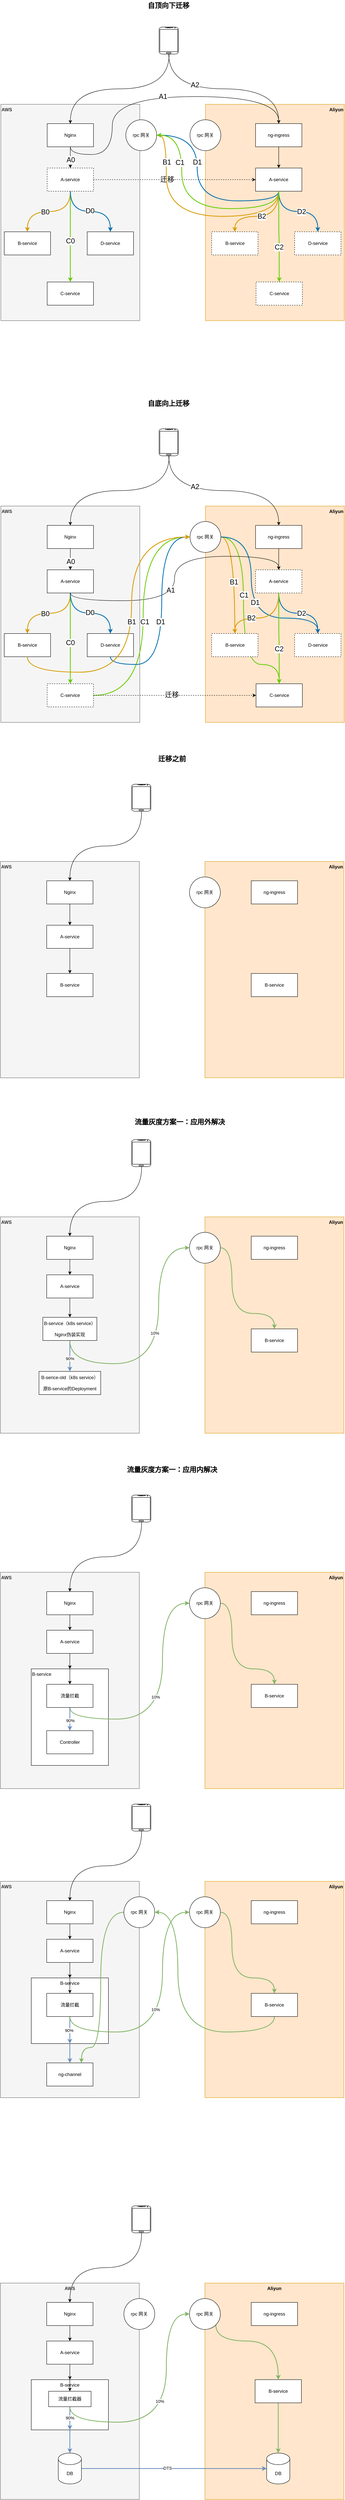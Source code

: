 <mxfile version="20.5.1" type="github">
  <diagram id="Bomps37VIKHpNAe9YnZH" name="第 1 页">
    <mxGraphModel dx="1298" dy="6679" grid="1" gridSize="10" guides="1" tooltips="1" connect="1" arrows="1" fold="1" page="1" pageScale="1" pageWidth="827" pageHeight="1169" math="0" shadow="0">
      <root>
        <mxCell id="0" />
        <mxCell id="1" parent="0" />
        <mxCell id="GRqfUsxwz95-C4cLxFxg-54" value="AWS" style="rounded=0;whiteSpace=wrap;html=1;fillColor=#f5f5f5;fontColor=#333333;strokeColor=#666666;fontStyle=1;verticalAlign=top;align=left;" vertex="1" parent="1">
          <mxGeometry x="40" y="-720" width="360" height="560" as="geometry" />
        </mxCell>
        <mxCell id="GRqfUsxwz95-C4cLxFxg-80" value="B-service" style="rounded=0;whiteSpace=wrap;html=1;strokeColor=#000000;verticalAlign=top;" vertex="1" parent="1">
          <mxGeometry x="120" y="-470" width="200" height="170" as="geometry" />
        </mxCell>
        <mxCell id="GRqfUsxwz95-C4cLxFxg-1" value="AWS" style="rounded=0;whiteSpace=wrap;html=1;fillColor=#f5f5f5;fontColor=#333333;strokeColor=#666666;fontStyle=1;verticalAlign=top;" vertex="1" parent="1">
          <mxGeometry x="40" y="320" width="360" height="560" as="geometry" />
        </mxCell>
        <mxCell id="GRqfUsxwz95-C4cLxFxg-12" value="B-service" style="rounded=0;whiteSpace=wrap;html=1;strokeColor=#000000;verticalAlign=top;" vertex="1" parent="1">
          <mxGeometry x="120" y="570" width="200" height="130" as="geometry" />
        </mxCell>
        <mxCell id="GRqfUsxwz95-C4cLxFxg-2" value="Aliyun" style="rounded=0;whiteSpace=wrap;html=1;fillColor=#ffe6cc;strokeColor=#d79b00;fontStyle=1;verticalAlign=top;" vertex="1" parent="1">
          <mxGeometry x="570" y="320" width="360" height="560" as="geometry" />
        </mxCell>
        <mxCell id="GRqfUsxwz95-C4cLxFxg-14" style="edgeStyle=orthogonalEdgeStyle;rounded=0;orthogonalLoop=1;jettySize=auto;html=1;entryX=0.5;entryY=0;entryDx=0;entryDy=0;exitX=0.52;exitY=1;exitDx=0;exitDy=0;exitPerimeter=0;curved=1;" edge="1" parent="1" source="GRqfUsxwz95-C4cLxFxg-3" target="GRqfUsxwz95-C4cLxFxg-7">
          <mxGeometry relative="1" as="geometry" />
        </mxCell>
        <mxCell id="GRqfUsxwz95-C4cLxFxg-3" value="" style="verticalLabelPosition=bottom;verticalAlign=top;html=1;shadow=0;dashed=0;strokeWidth=1;shape=mxgraph.android.phone2;strokeColor=#000000;" vertex="1" parent="1">
          <mxGeometry x="380" y="120" width="50" height="70" as="geometry" />
        </mxCell>
        <mxCell id="GRqfUsxwz95-C4cLxFxg-6" style="edgeStyle=orthogonalEdgeStyle;rounded=0;orthogonalLoop=1;jettySize=auto;html=1;entryX=0;entryY=0.5;entryDx=0;entryDy=0;entryPerimeter=0;strokeWidth=2;fillColor=#dae8fc;strokeColor=#6c8ebf;" edge="1" parent="1" source="GRqfUsxwz95-C4cLxFxg-4" target="GRqfUsxwz95-C4cLxFxg-5">
          <mxGeometry relative="1" as="geometry" />
        </mxCell>
        <mxCell id="GRqfUsxwz95-C4cLxFxg-18" value="DTS" style="edgeLabel;html=1;align=center;verticalAlign=middle;resizable=0;points=[];" vertex="1" connectable="0" parent="GRqfUsxwz95-C4cLxFxg-6">
          <mxGeometry x="-0.071" y="1" relative="1" as="geometry">
            <mxPoint as="offset" />
          </mxGeometry>
        </mxCell>
        <mxCell id="GRqfUsxwz95-C4cLxFxg-4" value="DB" style="shape=cylinder3;whiteSpace=wrap;html=1;boundedLbl=1;backgroundOutline=1;size=15;strokeColor=#000000;" vertex="1" parent="1">
          <mxGeometry x="190" y="760" width="60" height="80" as="geometry" />
        </mxCell>
        <mxCell id="GRqfUsxwz95-C4cLxFxg-5" value="DB" style="shape=cylinder3;whiteSpace=wrap;html=1;boundedLbl=1;backgroundOutline=1;size=15;strokeColor=#000000;" vertex="1" parent="1">
          <mxGeometry x="730" y="760" width="60" height="80" as="geometry" />
        </mxCell>
        <mxCell id="GRqfUsxwz95-C4cLxFxg-15" style="edgeStyle=orthogonalEdgeStyle;curved=1;rounded=0;orthogonalLoop=1;jettySize=auto;html=1;entryX=0.5;entryY=0;entryDx=0;entryDy=0;" edge="1" parent="1" source="GRqfUsxwz95-C4cLxFxg-7" target="GRqfUsxwz95-C4cLxFxg-11">
          <mxGeometry relative="1" as="geometry" />
        </mxCell>
        <mxCell id="GRqfUsxwz95-C4cLxFxg-7" value="Nginx" style="rounded=0;whiteSpace=wrap;html=1;strokeColor=#000000;" vertex="1" parent="1">
          <mxGeometry x="160" y="370" width="120" height="60" as="geometry" />
        </mxCell>
        <mxCell id="GRqfUsxwz95-C4cLxFxg-8" value="ng-ingress" style="rounded=0;whiteSpace=wrap;html=1;strokeColor=#000000;" vertex="1" parent="1">
          <mxGeometry x="690" y="370" width="120" height="60" as="geometry" />
        </mxCell>
        <mxCell id="GRqfUsxwz95-C4cLxFxg-9" value="rpc 网关" style="ellipse;whiteSpace=wrap;html=1;aspect=fixed;strokeColor=#000000;" vertex="1" parent="1">
          <mxGeometry x="360" y="360" width="80" height="80" as="geometry" />
        </mxCell>
        <mxCell id="GRqfUsxwz95-C4cLxFxg-26" style="edgeStyle=orthogonalEdgeStyle;curved=1;rounded=0;orthogonalLoop=1;jettySize=auto;html=1;entryX=0.5;entryY=0;entryDx=0;entryDy=0;exitX=1;exitY=1;exitDx=0;exitDy=0;fillColor=#d5e8d4;strokeColor=#82b366;strokeWidth=2;" edge="1" parent="1" source="GRqfUsxwz95-C4cLxFxg-10" target="GRqfUsxwz95-C4cLxFxg-13">
          <mxGeometry relative="1" as="geometry">
            <Array as="points">
              <mxPoint x="598" y="470" />
              <mxPoint x="760" y="470" />
            </Array>
          </mxGeometry>
        </mxCell>
        <mxCell id="GRqfUsxwz95-C4cLxFxg-10" value="rpc 网关" style="ellipse;whiteSpace=wrap;html=1;aspect=fixed;strokeColor=#000000;" vertex="1" parent="1">
          <mxGeometry x="530" y="360" width="80" height="80" as="geometry" />
        </mxCell>
        <mxCell id="GRqfUsxwz95-C4cLxFxg-16" style="edgeStyle=orthogonalEdgeStyle;curved=1;rounded=0;orthogonalLoop=1;jettySize=auto;html=1;entryX=0.5;entryY=0;entryDx=0;entryDy=0;" edge="1" parent="1" source="GRqfUsxwz95-C4cLxFxg-11" target="GRqfUsxwz95-C4cLxFxg-12">
          <mxGeometry relative="1" as="geometry" />
        </mxCell>
        <mxCell id="GRqfUsxwz95-C4cLxFxg-11" value="A-service" style="rounded=0;whiteSpace=wrap;html=1;strokeColor=#000000;" vertex="1" parent="1">
          <mxGeometry x="160" y="470" width="120" height="60" as="geometry" />
        </mxCell>
        <mxCell id="GRqfUsxwz95-C4cLxFxg-17" style="edgeStyle=orthogonalEdgeStyle;curved=1;rounded=0;orthogonalLoop=1;jettySize=auto;html=1;entryX=0.5;entryY=0;entryDx=0;entryDy=0;entryPerimeter=0;fillColor=#dae8fc;strokeColor=#6c8ebf;strokeWidth=2;" edge="1" parent="1" source="GRqfUsxwz95-C4cLxFxg-12" target="GRqfUsxwz95-C4cLxFxg-4">
          <mxGeometry relative="1" as="geometry" />
        </mxCell>
        <mxCell id="GRqfUsxwz95-C4cLxFxg-27" style="edgeStyle=orthogonalEdgeStyle;curved=1;rounded=0;orthogonalLoop=1;jettySize=auto;html=1;entryX=0.5;entryY=0;entryDx=0;entryDy=0;entryPerimeter=0;fillColor=#d5e8d4;strokeColor=#82b366;strokeWidth=2;" edge="1" parent="1" source="GRqfUsxwz95-C4cLxFxg-13" target="GRqfUsxwz95-C4cLxFxg-5">
          <mxGeometry relative="1" as="geometry" />
        </mxCell>
        <mxCell id="GRqfUsxwz95-C4cLxFxg-13" value="B-service" style="rounded=0;whiteSpace=wrap;html=1;strokeColor=#000000;" vertex="1" parent="1">
          <mxGeometry x="700" y="570" width="120" height="60" as="geometry" />
        </mxCell>
        <mxCell id="GRqfUsxwz95-C4cLxFxg-22" style="edgeStyle=orthogonalEdgeStyle;curved=1;rounded=0;orthogonalLoop=1;jettySize=auto;html=1;entryX=0.5;entryY=1;entryDx=0;entryDy=0;fillColor=#dae8fc;strokeColor=#6c8ebf;strokeWidth=2;" edge="1" parent="1" source="GRqfUsxwz95-C4cLxFxg-19" target="GRqfUsxwz95-C4cLxFxg-12">
          <mxGeometry relative="1" as="geometry">
            <Array as="points">
              <mxPoint x="220" y="680" />
              <mxPoint x="220" y="680" />
            </Array>
          </mxGeometry>
        </mxCell>
        <mxCell id="GRqfUsxwz95-C4cLxFxg-25" value="90%" style="edgeLabel;html=1;align=center;verticalAlign=middle;resizable=0;points=[];" vertex="1" connectable="0" parent="GRqfUsxwz95-C4cLxFxg-22">
          <mxGeometry x="-0.033" relative="1" as="geometry">
            <mxPoint as="offset" />
          </mxGeometry>
        </mxCell>
        <mxCell id="GRqfUsxwz95-C4cLxFxg-23" style="edgeStyle=orthogonalEdgeStyle;curved=1;rounded=0;orthogonalLoop=1;jettySize=auto;html=1;entryX=0;entryY=0.5;entryDx=0;entryDy=0;fillColor=#d5e8d4;strokeColor=#82b366;strokeWidth=2;" edge="1" parent="1" target="GRqfUsxwz95-C4cLxFxg-10">
          <mxGeometry relative="1" as="geometry">
            <mxPoint x="220" y="640" as="sourcePoint" />
            <Array as="points">
              <mxPoint x="220" y="680" />
              <mxPoint x="470" y="680" />
              <mxPoint x="470" y="400" />
            </Array>
          </mxGeometry>
        </mxCell>
        <mxCell id="GRqfUsxwz95-C4cLxFxg-24" value="10%" style="edgeLabel;html=1;align=center;verticalAlign=middle;resizable=0;points=[];" vertex="1" connectable="0" parent="GRqfUsxwz95-C4cLxFxg-23">
          <mxGeometry x="0.092" y="17" relative="1" as="geometry">
            <mxPoint as="offset" />
          </mxGeometry>
        </mxCell>
        <mxCell id="GRqfUsxwz95-C4cLxFxg-19" value="流量拦截器" style="rounded=0;whiteSpace=wrap;html=1;strokeColor=#000000;" vertex="1" parent="1">
          <mxGeometry x="165" y="600" width="110" height="40" as="geometry" />
        </mxCell>
        <mxCell id="GRqfUsxwz95-C4cLxFxg-20" style="edgeStyle=orthogonalEdgeStyle;curved=1;rounded=0;orthogonalLoop=1;jettySize=auto;html=1;entryX=0.5;entryY=0;entryDx=0;entryDy=0;" edge="1" parent="1" source="GRqfUsxwz95-C4cLxFxg-12" target="GRqfUsxwz95-C4cLxFxg-19">
          <mxGeometry relative="1" as="geometry" />
        </mxCell>
        <mxCell id="GRqfUsxwz95-C4cLxFxg-56" value="Aliyun" style="rounded=0;whiteSpace=wrap;html=1;fillColor=#ffe6cc;strokeColor=#d79b00;fontStyle=1;verticalAlign=top;align=right;" vertex="1" parent="1">
          <mxGeometry x="570" y="-720" width="360" height="560" as="geometry" />
        </mxCell>
        <mxCell id="GRqfUsxwz95-C4cLxFxg-57" style="edgeStyle=orthogonalEdgeStyle;rounded=0;orthogonalLoop=1;jettySize=auto;html=1;entryX=0.5;entryY=0;entryDx=0;entryDy=0;exitX=0.52;exitY=1;exitDx=0;exitDy=0;exitPerimeter=0;curved=1;" edge="1" parent="1" source="GRqfUsxwz95-C4cLxFxg-58" target="GRqfUsxwz95-C4cLxFxg-64">
          <mxGeometry relative="1" as="geometry" />
        </mxCell>
        <mxCell id="GRqfUsxwz95-C4cLxFxg-58" value="" style="verticalLabelPosition=bottom;verticalAlign=top;html=1;shadow=0;dashed=0;strokeWidth=1;shape=mxgraph.android.phone2;strokeColor=#000000;" vertex="1" parent="1">
          <mxGeometry x="380" y="-920" width="50" height="70" as="geometry" />
        </mxCell>
        <mxCell id="GRqfUsxwz95-C4cLxFxg-63" style="edgeStyle=orthogonalEdgeStyle;curved=1;rounded=0;orthogonalLoop=1;jettySize=auto;html=1;entryX=0.5;entryY=0;entryDx=0;entryDy=0;" edge="1" parent="1" source="GRqfUsxwz95-C4cLxFxg-64" target="GRqfUsxwz95-C4cLxFxg-70">
          <mxGeometry relative="1" as="geometry" />
        </mxCell>
        <mxCell id="GRqfUsxwz95-C4cLxFxg-64" value="Nginx" style="rounded=0;whiteSpace=wrap;html=1;strokeColor=#000000;" vertex="1" parent="1">
          <mxGeometry x="160" y="-670" width="120" height="60" as="geometry" />
        </mxCell>
        <mxCell id="GRqfUsxwz95-C4cLxFxg-65" value="ng-ingress" style="rounded=0;whiteSpace=wrap;html=1;strokeColor=#000000;" vertex="1" parent="1">
          <mxGeometry x="690" y="-670" width="120" height="60" as="geometry" />
        </mxCell>
        <mxCell id="GRqfUsxwz95-C4cLxFxg-90" style="edgeStyle=orthogonalEdgeStyle;curved=1;rounded=0;orthogonalLoop=1;jettySize=auto;html=1;entryX=0.75;entryY=0;entryDx=0;entryDy=0;fillColor=#d5e8d4;strokeColor=#82b366;strokeWidth=2;" edge="1" parent="1" source="GRqfUsxwz95-C4cLxFxg-66" target="GRqfUsxwz95-C4cLxFxg-81">
          <mxGeometry relative="1" as="geometry">
            <Array as="points">
              <mxPoint x="300" y="-640" />
              <mxPoint x="300" y="-290" />
              <mxPoint x="250" y="-290" />
            </Array>
          </mxGeometry>
        </mxCell>
        <mxCell id="GRqfUsxwz95-C4cLxFxg-66" value="rpc 网关" style="ellipse;whiteSpace=wrap;html=1;aspect=fixed;strokeColor=#000000;" vertex="1" parent="1">
          <mxGeometry x="360" y="-680" width="80" height="80" as="geometry" />
        </mxCell>
        <mxCell id="GRqfUsxwz95-C4cLxFxg-67" style="rounded=0;orthogonalLoop=1;jettySize=auto;html=1;entryX=0.5;entryY=0;entryDx=0;entryDy=0;exitX=1;exitY=0.5;exitDx=0;exitDy=0;fillColor=#d5e8d4;strokeColor=#82b366;strokeWidth=2;edgeStyle=orthogonalEdgeStyle;curved=1;" edge="1" parent="1" source="GRqfUsxwz95-C4cLxFxg-68" target="GRqfUsxwz95-C4cLxFxg-73">
          <mxGeometry relative="1" as="geometry">
            <Array as="points">
              <mxPoint x="640" y="-640" />
              <mxPoint x="640" y="-470" />
              <mxPoint x="750" y="-470" />
            </Array>
          </mxGeometry>
        </mxCell>
        <mxCell id="GRqfUsxwz95-C4cLxFxg-68" value="rpc 网关" style="ellipse;whiteSpace=wrap;html=1;aspect=fixed;strokeColor=#000000;" vertex="1" parent="1">
          <mxGeometry x="530" y="-680" width="80" height="80" as="geometry" />
        </mxCell>
        <mxCell id="GRqfUsxwz95-C4cLxFxg-82" style="edgeStyle=orthogonalEdgeStyle;curved=1;rounded=0;orthogonalLoop=1;jettySize=auto;html=1;entryX=0.5;entryY=0;entryDx=0;entryDy=0;" edge="1" parent="1" source="GRqfUsxwz95-C4cLxFxg-70" target="GRqfUsxwz95-C4cLxFxg-80">
          <mxGeometry relative="1" as="geometry" />
        </mxCell>
        <mxCell id="GRqfUsxwz95-C4cLxFxg-70" value="A-service" style="rounded=0;whiteSpace=wrap;html=1;strokeColor=#000000;" vertex="1" parent="1">
          <mxGeometry x="160" y="-570" width="120" height="60" as="geometry" />
        </mxCell>
        <mxCell id="GRqfUsxwz95-C4cLxFxg-72" style="edgeStyle=orthogonalEdgeStyle;curved=1;rounded=0;orthogonalLoop=1;jettySize=auto;html=1;entryX=1;entryY=0.5;entryDx=0;entryDy=0;exitX=0.5;exitY=1;exitDx=0;exitDy=0;fillColor=#d5e8d4;strokeColor=#82b366;strokeWidth=2;" edge="1" parent="1" source="GRqfUsxwz95-C4cLxFxg-73" target="GRqfUsxwz95-C4cLxFxg-66">
          <mxGeometry relative="1" as="geometry">
            <mxPoint x="760" y="-280" as="targetPoint" />
            <Array as="points">
              <mxPoint x="750" y="-330" />
              <mxPoint x="500" y="-330" />
              <mxPoint x="500" y="-640" />
            </Array>
          </mxGeometry>
        </mxCell>
        <mxCell id="GRqfUsxwz95-C4cLxFxg-73" value="B-service" style="rounded=0;whiteSpace=wrap;html=1;strokeColor=#000000;" vertex="1" parent="1">
          <mxGeometry x="690" y="-430" width="120" height="60" as="geometry" />
        </mxCell>
        <mxCell id="GRqfUsxwz95-C4cLxFxg-83" style="edgeStyle=orthogonalEdgeStyle;curved=1;rounded=0;orthogonalLoop=1;jettySize=auto;html=1;entryX=0.5;entryY=0;entryDx=0;entryDy=0;fillColor=#dae8fc;strokeColor=#6c8ebf;strokeWidth=2;" edge="1" parent="1" source="GRqfUsxwz95-C4cLxFxg-80" target="GRqfUsxwz95-C4cLxFxg-81">
          <mxGeometry relative="1" as="geometry" />
        </mxCell>
        <mxCell id="GRqfUsxwz95-C4cLxFxg-85" style="edgeStyle=orthogonalEdgeStyle;curved=1;rounded=0;orthogonalLoop=1;jettySize=auto;html=1;entryX=0.5;entryY=0;entryDx=0;entryDy=0;" edge="1" parent="1" source="GRqfUsxwz95-C4cLxFxg-80" target="GRqfUsxwz95-C4cLxFxg-84">
          <mxGeometry relative="1" as="geometry" />
        </mxCell>
        <mxCell id="GRqfUsxwz95-C4cLxFxg-81" value="ng-channel" style="rounded=0;whiteSpace=wrap;html=1;strokeColor=#000000;" vertex="1" parent="1">
          <mxGeometry x="160" y="-250" width="120" height="60" as="geometry" />
        </mxCell>
        <mxCell id="GRqfUsxwz95-C4cLxFxg-86" style="edgeStyle=orthogonalEdgeStyle;curved=1;rounded=0;orthogonalLoop=1;jettySize=auto;html=1;entryX=0.5;entryY=1;entryDx=0;entryDy=0;fillColor=#dae8fc;strokeColor=#6c8ebf;strokeWidth=2;" edge="1" parent="1" source="GRqfUsxwz95-C4cLxFxg-84" target="GRqfUsxwz95-C4cLxFxg-80">
          <mxGeometry relative="1" as="geometry">
            <Array as="points">
              <mxPoint x="220" y="-320" />
              <mxPoint x="220" y="-320" />
            </Array>
          </mxGeometry>
        </mxCell>
        <mxCell id="GRqfUsxwz95-C4cLxFxg-89" value="90%" style="edgeLabel;html=1;align=center;verticalAlign=middle;resizable=0;points=[];" vertex="1" connectable="0" parent="GRqfUsxwz95-C4cLxFxg-86">
          <mxGeometry x="0.029" y="-2" relative="1" as="geometry">
            <mxPoint as="offset" />
          </mxGeometry>
        </mxCell>
        <mxCell id="GRqfUsxwz95-C4cLxFxg-87" style="edgeStyle=orthogonalEdgeStyle;curved=1;rounded=0;orthogonalLoop=1;jettySize=auto;html=1;entryX=0;entryY=0.5;entryDx=0;entryDy=0;exitX=0.5;exitY=1;exitDx=0;exitDy=0;fillColor=#d5e8d4;strokeColor=#82b366;strokeWidth=2;" edge="1" parent="1" source="GRqfUsxwz95-C4cLxFxg-84" target="GRqfUsxwz95-C4cLxFxg-68">
          <mxGeometry relative="1" as="geometry">
            <Array as="points">
              <mxPoint x="220" y="-330" />
              <mxPoint x="460" y="-330" />
              <mxPoint x="460" y="-640" />
            </Array>
          </mxGeometry>
        </mxCell>
        <mxCell id="GRqfUsxwz95-C4cLxFxg-88" value="10%" style="edgeLabel;html=1;align=center;verticalAlign=middle;resizable=0;points=[];" vertex="1" connectable="0" parent="GRqfUsxwz95-C4cLxFxg-87">
          <mxGeometry x="0.024" y="18" relative="1" as="geometry">
            <mxPoint as="offset" />
          </mxGeometry>
        </mxCell>
        <mxCell id="GRqfUsxwz95-C4cLxFxg-84" value="流量拦截" style="rounded=0;whiteSpace=wrap;html=1;strokeColor=#000000;" vertex="1" parent="1">
          <mxGeometry x="160" y="-430" width="120" height="60" as="geometry" />
        </mxCell>
        <mxCell id="GRqfUsxwz95-C4cLxFxg-91" value="AWS" style="rounded=0;whiteSpace=wrap;html=1;fillColor=#f5f5f5;fontColor=#333333;strokeColor=#666666;fontStyle=1;verticalAlign=top;align=left;" vertex="1" parent="1">
          <mxGeometry x="40" y="-1520" width="360" height="560" as="geometry" />
        </mxCell>
        <mxCell id="GRqfUsxwz95-C4cLxFxg-92" value="B-service" style="rounded=0;whiteSpace=wrap;html=1;strokeColor=#000000;verticalAlign=top;align=left;" vertex="1" parent="1">
          <mxGeometry x="120" y="-1270" width="200" height="250" as="geometry" />
        </mxCell>
        <mxCell id="GRqfUsxwz95-C4cLxFxg-93" value="Aliyun" style="rounded=0;whiteSpace=wrap;html=1;fillColor=#ffe6cc;strokeColor=#d79b00;fontStyle=1;verticalAlign=top;align=right;" vertex="1" parent="1">
          <mxGeometry x="570" y="-1520" width="360" height="560" as="geometry" />
        </mxCell>
        <mxCell id="GRqfUsxwz95-C4cLxFxg-94" style="edgeStyle=orthogonalEdgeStyle;rounded=0;orthogonalLoop=1;jettySize=auto;html=1;entryX=0.5;entryY=0;entryDx=0;entryDy=0;exitX=0.52;exitY=1;exitDx=0;exitDy=0;exitPerimeter=0;curved=1;" edge="1" parent="1" source="GRqfUsxwz95-C4cLxFxg-95" target="GRqfUsxwz95-C4cLxFxg-97">
          <mxGeometry relative="1" as="geometry" />
        </mxCell>
        <mxCell id="GRqfUsxwz95-C4cLxFxg-95" value="" style="verticalLabelPosition=bottom;verticalAlign=top;html=1;shadow=0;dashed=0;strokeWidth=1;shape=mxgraph.android.phone2;strokeColor=#000000;" vertex="1" parent="1">
          <mxGeometry x="380" y="-1720" width="50" height="70" as="geometry" />
        </mxCell>
        <mxCell id="GRqfUsxwz95-C4cLxFxg-96" style="edgeStyle=orthogonalEdgeStyle;curved=1;rounded=0;orthogonalLoop=1;jettySize=auto;html=1;entryX=0.5;entryY=0;entryDx=0;entryDy=0;" edge="1" parent="1" source="GRqfUsxwz95-C4cLxFxg-97" target="GRqfUsxwz95-C4cLxFxg-104">
          <mxGeometry relative="1" as="geometry" />
        </mxCell>
        <mxCell id="GRqfUsxwz95-C4cLxFxg-97" value="Nginx" style="rounded=0;whiteSpace=wrap;html=1;strokeColor=#000000;" vertex="1" parent="1">
          <mxGeometry x="160" y="-1470" width="120" height="60" as="geometry" />
        </mxCell>
        <mxCell id="GRqfUsxwz95-C4cLxFxg-98" value="ng-ingress" style="rounded=0;whiteSpace=wrap;html=1;strokeColor=#000000;" vertex="1" parent="1">
          <mxGeometry x="690" y="-1470" width="120" height="60" as="geometry" />
        </mxCell>
        <mxCell id="GRqfUsxwz95-C4cLxFxg-101" style="rounded=0;orthogonalLoop=1;jettySize=auto;html=1;entryX=0.5;entryY=0;entryDx=0;entryDy=0;exitX=1;exitY=0.5;exitDx=0;exitDy=0;fillColor=#d5e8d4;strokeColor=#82b366;strokeWidth=2;edgeStyle=orthogonalEdgeStyle;curved=1;" edge="1" parent="1" source="GRqfUsxwz95-C4cLxFxg-102" target="GRqfUsxwz95-C4cLxFxg-106">
          <mxGeometry relative="1" as="geometry">
            <Array as="points">
              <mxPoint x="640" y="-1440" />
              <mxPoint x="640" y="-1270" />
              <mxPoint x="750" y="-1270" />
            </Array>
          </mxGeometry>
        </mxCell>
        <mxCell id="GRqfUsxwz95-C4cLxFxg-102" value="rpc 网关" style="ellipse;whiteSpace=wrap;html=1;aspect=fixed;strokeColor=#000000;" vertex="1" parent="1">
          <mxGeometry x="530" y="-1480" width="80" height="80" as="geometry" />
        </mxCell>
        <mxCell id="GRqfUsxwz95-C4cLxFxg-103" style="edgeStyle=orthogonalEdgeStyle;curved=1;rounded=0;orthogonalLoop=1;jettySize=auto;html=1;entryX=0.5;entryY=0;entryDx=0;entryDy=0;" edge="1" parent="1" source="GRqfUsxwz95-C4cLxFxg-104" target="GRqfUsxwz95-C4cLxFxg-92">
          <mxGeometry relative="1" as="geometry" />
        </mxCell>
        <mxCell id="GRqfUsxwz95-C4cLxFxg-104" value="A-service" style="rounded=0;whiteSpace=wrap;html=1;strokeColor=#000000;" vertex="1" parent="1">
          <mxGeometry x="160" y="-1370" width="120" height="60" as="geometry" />
        </mxCell>
        <mxCell id="GRqfUsxwz95-C4cLxFxg-106" value="B-service" style="rounded=0;whiteSpace=wrap;html=1;strokeColor=#000000;" vertex="1" parent="1">
          <mxGeometry x="690" y="-1230" width="120" height="60" as="geometry" />
        </mxCell>
        <mxCell id="GRqfUsxwz95-C4cLxFxg-108" style="edgeStyle=orthogonalEdgeStyle;curved=1;rounded=0;orthogonalLoop=1;jettySize=auto;html=1;entryX=0.5;entryY=0;entryDx=0;entryDy=0;" edge="1" parent="1" source="GRqfUsxwz95-C4cLxFxg-92" target="GRqfUsxwz95-C4cLxFxg-114">
          <mxGeometry relative="1" as="geometry" />
        </mxCell>
        <mxCell id="GRqfUsxwz95-C4cLxFxg-112" style="edgeStyle=orthogonalEdgeStyle;curved=1;rounded=0;orthogonalLoop=1;jettySize=auto;html=1;entryX=0;entryY=0.5;entryDx=0;entryDy=0;exitX=0.5;exitY=1;exitDx=0;exitDy=0;fillColor=#d5e8d4;strokeColor=#82b366;strokeWidth=2;" edge="1" parent="1" source="GRqfUsxwz95-C4cLxFxg-114" target="GRqfUsxwz95-C4cLxFxg-102">
          <mxGeometry relative="1" as="geometry">
            <Array as="points">
              <mxPoint x="220" y="-1140" />
              <mxPoint x="460" y="-1140" />
              <mxPoint x="460" y="-1440" />
            </Array>
          </mxGeometry>
        </mxCell>
        <mxCell id="GRqfUsxwz95-C4cLxFxg-113" value="10%" style="edgeLabel;html=1;align=center;verticalAlign=middle;resizable=0;points=[];" vertex="1" connectable="0" parent="GRqfUsxwz95-C4cLxFxg-112">
          <mxGeometry x="0.024" y="18" relative="1" as="geometry">
            <mxPoint as="offset" />
          </mxGeometry>
        </mxCell>
        <mxCell id="GRqfUsxwz95-C4cLxFxg-117" style="edgeStyle=orthogonalEdgeStyle;curved=1;rounded=0;orthogonalLoop=1;jettySize=auto;html=1;entryX=0.5;entryY=0;entryDx=0;entryDy=0;strokeWidth=2;fillColor=#dae8fc;strokeColor=#6c8ebf;" edge="1" parent="1" source="GRqfUsxwz95-C4cLxFxg-114" target="GRqfUsxwz95-C4cLxFxg-116">
          <mxGeometry relative="1" as="geometry" />
        </mxCell>
        <mxCell id="GRqfUsxwz95-C4cLxFxg-118" value="90%" style="edgeLabel;html=1;align=center;verticalAlign=middle;resizable=0;points=[];" vertex="1" connectable="0" parent="GRqfUsxwz95-C4cLxFxg-117">
          <mxGeometry x="0.133" y="1" relative="1" as="geometry">
            <mxPoint as="offset" />
          </mxGeometry>
        </mxCell>
        <mxCell id="GRqfUsxwz95-C4cLxFxg-114" value="流量拦截" style="rounded=0;whiteSpace=wrap;html=1;strokeColor=#000000;" vertex="1" parent="1">
          <mxGeometry x="160" y="-1230" width="120" height="60" as="geometry" />
        </mxCell>
        <mxCell id="GRqfUsxwz95-C4cLxFxg-116" value="Controller" style="rounded=0;whiteSpace=wrap;html=1;strokeColor=#000000;" vertex="1" parent="1">
          <mxGeometry x="160" y="-1110" width="120" height="60" as="geometry" />
        </mxCell>
        <mxCell id="GRqfUsxwz95-C4cLxFxg-119" value="AWS" style="rounded=0;whiteSpace=wrap;html=1;fillColor=#f5f5f5;fontColor=#333333;strokeColor=#666666;fontStyle=1;verticalAlign=top;align=left;" vertex="1" parent="1">
          <mxGeometry x="40" y="-2440" width="360" height="560" as="geometry" />
        </mxCell>
        <mxCell id="GRqfUsxwz95-C4cLxFxg-121" value="Aliyun" style="rounded=0;whiteSpace=wrap;html=1;fillColor=#ffe6cc;strokeColor=#d79b00;fontStyle=1;verticalAlign=top;align=right;" vertex="1" parent="1">
          <mxGeometry x="570" y="-2440" width="360" height="560" as="geometry" />
        </mxCell>
        <mxCell id="GRqfUsxwz95-C4cLxFxg-122" style="edgeStyle=orthogonalEdgeStyle;rounded=0;orthogonalLoop=1;jettySize=auto;html=1;entryX=0.5;entryY=0;entryDx=0;entryDy=0;exitX=0.52;exitY=1;exitDx=0;exitDy=0;exitPerimeter=0;curved=1;" edge="1" parent="1" source="GRqfUsxwz95-C4cLxFxg-123" target="GRqfUsxwz95-C4cLxFxg-125">
          <mxGeometry relative="1" as="geometry" />
        </mxCell>
        <mxCell id="GRqfUsxwz95-C4cLxFxg-123" value="" style="verticalLabelPosition=bottom;verticalAlign=top;html=1;shadow=0;dashed=0;strokeWidth=1;shape=mxgraph.android.phone2;strokeColor=#000000;" vertex="1" parent="1">
          <mxGeometry x="380" y="-2640" width="50" height="70" as="geometry" />
        </mxCell>
        <mxCell id="GRqfUsxwz95-C4cLxFxg-124" style="edgeStyle=orthogonalEdgeStyle;curved=1;rounded=0;orthogonalLoop=1;jettySize=auto;html=1;entryX=0.5;entryY=0;entryDx=0;entryDy=0;" edge="1" parent="1" source="GRqfUsxwz95-C4cLxFxg-125" target="GRqfUsxwz95-C4cLxFxg-130">
          <mxGeometry relative="1" as="geometry" />
        </mxCell>
        <mxCell id="GRqfUsxwz95-C4cLxFxg-125" value="Nginx" style="rounded=0;whiteSpace=wrap;html=1;strokeColor=#000000;" vertex="1" parent="1">
          <mxGeometry x="160" y="-2390" width="120" height="60" as="geometry" />
        </mxCell>
        <mxCell id="GRqfUsxwz95-C4cLxFxg-126" value="ng-ingress" style="rounded=0;whiteSpace=wrap;html=1;strokeColor=#000000;" vertex="1" parent="1">
          <mxGeometry x="690" y="-2390" width="120" height="60" as="geometry" />
        </mxCell>
        <mxCell id="GRqfUsxwz95-C4cLxFxg-127" style="rounded=0;orthogonalLoop=1;jettySize=auto;html=1;entryX=0.5;entryY=0;entryDx=0;entryDy=0;exitX=1;exitY=0.5;exitDx=0;exitDy=0;fillColor=#d5e8d4;strokeColor=#82b366;strokeWidth=2;edgeStyle=orthogonalEdgeStyle;curved=1;" edge="1" parent="1" source="GRqfUsxwz95-C4cLxFxg-128" target="GRqfUsxwz95-C4cLxFxg-131">
          <mxGeometry relative="1" as="geometry">
            <Array as="points">
              <mxPoint x="640" y="-2360" />
              <mxPoint x="640" y="-2190" />
              <mxPoint x="750" y="-2190" />
            </Array>
          </mxGeometry>
        </mxCell>
        <mxCell id="GRqfUsxwz95-C4cLxFxg-128" value="rpc 网关" style="ellipse;whiteSpace=wrap;html=1;aspect=fixed;strokeColor=#000000;" vertex="1" parent="1">
          <mxGeometry x="530" y="-2400" width="80" height="80" as="geometry" />
        </mxCell>
        <mxCell id="GRqfUsxwz95-C4cLxFxg-129" style="edgeStyle=orthogonalEdgeStyle;curved=1;rounded=0;orthogonalLoop=1;jettySize=auto;html=1;entryX=0.5;entryY=0;entryDx=0;entryDy=0;" edge="1" parent="1" source="GRqfUsxwz95-C4cLxFxg-130" target="GRqfUsxwz95-C4cLxFxg-139">
          <mxGeometry relative="1" as="geometry">
            <mxPoint x="220" y="-2190" as="targetPoint" />
          </mxGeometry>
        </mxCell>
        <mxCell id="GRqfUsxwz95-C4cLxFxg-130" value="A-service" style="rounded=0;whiteSpace=wrap;html=1;strokeColor=#000000;" vertex="1" parent="1">
          <mxGeometry x="160" y="-2290" width="120" height="60" as="geometry" />
        </mxCell>
        <mxCell id="GRqfUsxwz95-C4cLxFxg-131" value="B-service" style="rounded=0;whiteSpace=wrap;html=1;strokeColor=#000000;" vertex="1" parent="1">
          <mxGeometry x="690" y="-2150" width="120" height="60" as="geometry" />
        </mxCell>
        <mxCell id="GRqfUsxwz95-C4cLxFxg-141" style="edgeStyle=orthogonalEdgeStyle;curved=1;rounded=0;orthogonalLoop=1;jettySize=auto;html=1;entryX=0.5;entryY=0;entryDx=0;entryDy=0;strokeWidth=2;fillColor=#dae8fc;strokeColor=#6c8ebf;" edge="1" parent="1" source="GRqfUsxwz95-C4cLxFxg-139" target="GRqfUsxwz95-C4cLxFxg-140">
          <mxGeometry relative="1" as="geometry" />
        </mxCell>
        <mxCell id="GRqfUsxwz95-C4cLxFxg-144" value="90%" style="edgeLabel;html=1;align=center;verticalAlign=middle;resizable=0;points=[];" vertex="1" connectable="0" parent="GRqfUsxwz95-C4cLxFxg-141">
          <mxGeometry x="0.175" relative="1" as="geometry">
            <mxPoint as="offset" />
          </mxGeometry>
        </mxCell>
        <mxCell id="GRqfUsxwz95-C4cLxFxg-142" style="edgeStyle=orthogonalEdgeStyle;curved=1;rounded=0;orthogonalLoop=1;jettySize=auto;html=1;entryX=0;entryY=0.5;entryDx=0;entryDy=0;strokeWidth=2;exitX=0.5;exitY=1;exitDx=0;exitDy=0;fillColor=#d5e8d4;strokeColor=#82b366;" edge="1" parent="1" source="GRqfUsxwz95-C4cLxFxg-139" target="GRqfUsxwz95-C4cLxFxg-128">
          <mxGeometry relative="1" as="geometry">
            <Array as="points">
              <mxPoint x="220" y="-2060" />
              <mxPoint x="450" y="-2060" />
              <mxPoint x="450" y="-2360" />
            </Array>
          </mxGeometry>
        </mxCell>
        <mxCell id="GRqfUsxwz95-C4cLxFxg-143" value="10%" style="edgeLabel;html=1;align=center;verticalAlign=middle;resizable=0;points=[];" vertex="1" connectable="0" parent="GRqfUsxwz95-C4cLxFxg-142">
          <mxGeometry x="-0.061" y="9" relative="1" as="geometry">
            <mxPoint x="-1" y="-55" as="offset" />
          </mxGeometry>
        </mxCell>
        <mxCell id="GRqfUsxwz95-C4cLxFxg-139" value="B-service（k8s service）&lt;br&gt;&lt;br&gt;Nginx伪装实现" style="rounded=0;whiteSpace=wrap;html=1;strokeColor=#000000;" vertex="1" parent="1">
          <mxGeometry x="150" y="-2180" width="140" height="60" as="geometry" />
        </mxCell>
        <mxCell id="GRqfUsxwz95-C4cLxFxg-140" value="B-serice-old（k8s service）&lt;br&gt;&lt;br&gt;原B-service的Deployment" style="rounded=0;whiteSpace=wrap;html=1;strokeColor=#000000;" vertex="1" parent="1">
          <mxGeometry x="140" y="-2040" width="160" height="60" as="geometry" />
        </mxCell>
        <mxCell id="GRqfUsxwz95-C4cLxFxg-145" value="迁移之前" style="text;html=1;strokeColor=none;fillColor=none;align=center;verticalAlign=middle;whiteSpace=wrap;rounded=0;fontSize=18;fontStyle=1" vertex="1" parent="1">
          <mxGeometry x="340" y="-3640" width="290" height="30" as="geometry" />
        </mxCell>
        <mxCell id="GRqfUsxwz95-C4cLxFxg-146" value="流量灰度方案一：应用内解决" style="text;html=1;strokeColor=none;fillColor=none;align=center;verticalAlign=middle;whiteSpace=wrap;rounded=0;fontSize=18;fontStyle=1" vertex="1" parent="1">
          <mxGeometry x="340" y="-1800" width="290" height="30" as="geometry" />
        </mxCell>
        <mxCell id="GRqfUsxwz95-C4cLxFxg-147" value="AWS" style="rounded=0;whiteSpace=wrap;html=1;fillColor=#f5f5f5;fontColor=#333333;strokeColor=#666666;fontStyle=1;verticalAlign=top;align=left;" vertex="1" parent="1">
          <mxGeometry x="40" y="-3360" width="360" height="560" as="geometry" />
        </mxCell>
        <mxCell id="GRqfUsxwz95-C4cLxFxg-148" value="Aliyun" style="rounded=0;whiteSpace=wrap;html=1;fillColor=#ffe6cc;strokeColor=#d79b00;fontStyle=1;verticalAlign=top;align=right;" vertex="1" parent="1">
          <mxGeometry x="570" y="-3360" width="360" height="560" as="geometry" />
        </mxCell>
        <mxCell id="GRqfUsxwz95-C4cLxFxg-149" style="edgeStyle=orthogonalEdgeStyle;rounded=0;orthogonalLoop=1;jettySize=auto;html=1;entryX=0.5;entryY=0;entryDx=0;entryDy=0;exitX=0.52;exitY=1;exitDx=0;exitDy=0;exitPerimeter=0;curved=1;" edge="1" parent="1" source="GRqfUsxwz95-C4cLxFxg-150" target="GRqfUsxwz95-C4cLxFxg-152">
          <mxGeometry relative="1" as="geometry" />
        </mxCell>
        <mxCell id="GRqfUsxwz95-C4cLxFxg-150" value="" style="verticalLabelPosition=bottom;verticalAlign=top;html=1;shadow=0;dashed=0;strokeWidth=1;shape=mxgraph.android.phone2;strokeColor=#000000;" vertex="1" parent="1">
          <mxGeometry x="380" y="-3560" width="50" height="70" as="geometry" />
        </mxCell>
        <mxCell id="GRqfUsxwz95-C4cLxFxg-151" style="edgeStyle=orthogonalEdgeStyle;curved=1;rounded=0;orthogonalLoop=1;jettySize=auto;html=1;entryX=0.5;entryY=0;entryDx=0;entryDy=0;" edge="1" parent="1" source="GRqfUsxwz95-C4cLxFxg-152" target="GRqfUsxwz95-C4cLxFxg-157">
          <mxGeometry relative="1" as="geometry" />
        </mxCell>
        <mxCell id="GRqfUsxwz95-C4cLxFxg-152" value="Nginx" style="rounded=0;whiteSpace=wrap;html=1;strokeColor=#000000;" vertex="1" parent="1">
          <mxGeometry x="160" y="-3310" width="120" height="60" as="geometry" />
        </mxCell>
        <mxCell id="GRqfUsxwz95-C4cLxFxg-153" value="ng-ingress" style="rounded=0;whiteSpace=wrap;html=1;strokeColor=#000000;" vertex="1" parent="1">
          <mxGeometry x="690" y="-3310" width="120" height="60" as="geometry" />
        </mxCell>
        <mxCell id="GRqfUsxwz95-C4cLxFxg-155" value="rpc 网关" style="ellipse;whiteSpace=wrap;html=1;aspect=fixed;strokeColor=#000000;" vertex="1" parent="1">
          <mxGeometry x="530" y="-3320" width="80" height="80" as="geometry" />
        </mxCell>
        <mxCell id="GRqfUsxwz95-C4cLxFxg-156" style="edgeStyle=orthogonalEdgeStyle;curved=1;rounded=0;orthogonalLoop=1;jettySize=auto;html=1;entryX=0.5;entryY=0;entryDx=0;entryDy=0;" edge="1" parent="1" source="GRqfUsxwz95-C4cLxFxg-157" target="GRqfUsxwz95-C4cLxFxg-165">
          <mxGeometry relative="1" as="geometry">
            <mxPoint x="220" y="-3100" as="targetPoint" />
          </mxGeometry>
        </mxCell>
        <mxCell id="GRqfUsxwz95-C4cLxFxg-157" value="A-service" style="rounded=0;whiteSpace=wrap;html=1;strokeColor=#000000;" vertex="1" parent="1">
          <mxGeometry x="160" y="-3195" width="120" height="60" as="geometry" />
        </mxCell>
        <mxCell id="GRqfUsxwz95-C4cLxFxg-158" value="B-service" style="rounded=0;whiteSpace=wrap;html=1;strokeColor=#000000;" vertex="1" parent="1">
          <mxGeometry x="690" y="-3070" width="120" height="60" as="geometry" />
        </mxCell>
        <mxCell id="GRqfUsxwz95-C4cLxFxg-165" value="B-service" style="rounded=0;whiteSpace=wrap;html=1;strokeColor=#000000;" vertex="1" parent="1">
          <mxGeometry x="160" y="-3070" width="120" height="60" as="geometry" />
        </mxCell>
        <mxCell id="GRqfUsxwz95-C4cLxFxg-166" value="流量灰度方案一：应用外解决" style="text;html=1;strokeColor=none;fillColor=none;align=center;verticalAlign=middle;whiteSpace=wrap;rounded=0;fontSize=18;fontStyle=1" vertex="1" parent="1">
          <mxGeometry x="360" y="-2700" width="290" height="30" as="geometry" />
        </mxCell>
        <mxCell id="GRqfUsxwz95-C4cLxFxg-167" value="自顶向下迁移" style="text;html=1;strokeColor=none;fillColor=none;align=center;verticalAlign=middle;whiteSpace=wrap;rounded=0;fontSize=18;fontStyle=1" vertex="1" parent="1">
          <mxGeometry x="331.25" y="-5590" width="290" height="30" as="geometry" />
        </mxCell>
        <mxCell id="GRqfUsxwz95-C4cLxFxg-168" value="AWS" style="rounded=0;whiteSpace=wrap;html=1;fillColor=#f5f5f5;fontColor=#333333;strokeColor=#666666;fontStyle=1;verticalAlign=top;align=left;" vertex="1" parent="1">
          <mxGeometry x="41.25" y="-5320" width="360" height="560" as="geometry" />
        </mxCell>
        <mxCell id="GRqfUsxwz95-C4cLxFxg-169" value="Aliyun" style="rounded=0;whiteSpace=wrap;html=1;fillColor=#ffe6cc;strokeColor=#d79b00;fontStyle=1;verticalAlign=top;align=right;" vertex="1" parent="1">
          <mxGeometry x="571.25" y="-5320" width="360" height="560" as="geometry" />
        </mxCell>
        <mxCell id="GRqfUsxwz95-C4cLxFxg-170" style="edgeStyle=orthogonalEdgeStyle;rounded=0;orthogonalLoop=1;jettySize=auto;html=1;entryX=0.5;entryY=0;entryDx=0;entryDy=0;exitX=0.52;exitY=1;exitDx=0;exitDy=0;exitPerimeter=0;curved=1;" edge="1" parent="1" source="GRqfUsxwz95-C4cLxFxg-171" target="GRqfUsxwz95-C4cLxFxg-173">
          <mxGeometry relative="1" as="geometry" />
        </mxCell>
        <mxCell id="GRqfUsxwz95-C4cLxFxg-209" style="edgeStyle=orthogonalEdgeStyle;curved=1;rounded=0;orthogonalLoop=1;jettySize=auto;html=1;entryX=0.5;entryY=0;entryDx=0;entryDy=0;strokeColor=#000000;strokeWidth=1;fontSize=18;fontColor=#000000;exitX=0.5;exitY=1;exitDx=0;exitDy=0;exitPerimeter=0;" edge="1" parent="1" source="GRqfUsxwz95-C4cLxFxg-171" target="GRqfUsxwz95-C4cLxFxg-174">
          <mxGeometry relative="1" as="geometry" />
        </mxCell>
        <mxCell id="GRqfUsxwz95-C4cLxFxg-210" value="A2" style="edgeLabel;html=1;align=center;verticalAlign=middle;resizable=0;points=[];fontSize=18;fontColor=#000000;" vertex="1" connectable="0" parent="GRqfUsxwz95-C4cLxFxg-209">
          <mxGeometry x="-0.325" y="10" relative="1" as="geometry">
            <mxPoint as="offset" />
          </mxGeometry>
        </mxCell>
        <mxCell id="GRqfUsxwz95-C4cLxFxg-171" value="" style="verticalLabelPosition=bottom;verticalAlign=top;html=1;shadow=0;dashed=0;strokeWidth=1;shape=mxgraph.android.phone2;strokeColor=#000000;" vertex="1" parent="1">
          <mxGeometry x="451.25" y="-5520" width="50" height="70" as="geometry" />
        </mxCell>
        <mxCell id="GRqfUsxwz95-C4cLxFxg-172" style="edgeStyle=orthogonalEdgeStyle;curved=1;rounded=0;orthogonalLoop=1;jettySize=auto;html=1;entryX=0.5;entryY=0;entryDx=0;entryDy=0;fillColor=#b0e3e6;strokeColor=#000000;strokeWidth=1;" edge="1" parent="1" source="GRqfUsxwz95-C4cLxFxg-173" target="GRqfUsxwz95-C4cLxFxg-177">
          <mxGeometry relative="1" as="geometry" />
        </mxCell>
        <mxCell id="GRqfUsxwz95-C4cLxFxg-207" value="A0" style="edgeLabel;html=1;align=center;verticalAlign=middle;resizable=0;points=[];fontSize=18;fontColor=#000000;" vertex="1" connectable="0" parent="GRqfUsxwz95-C4cLxFxg-172">
          <mxGeometry x="0.236" relative="1" as="geometry">
            <mxPoint as="offset" />
          </mxGeometry>
        </mxCell>
        <mxCell id="GRqfUsxwz95-C4cLxFxg-188" style="edgeStyle=orthogonalEdgeStyle;curved=1;rounded=0;orthogonalLoop=1;jettySize=auto;html=1;entryX=0.5;entryY=0;entryDx=0;entryDy=0;strokeWidth=1;fontSize=18;exitX=0.5;exitY=1;exitDx=0;exitDy=0;fillColor=#b0e3e6;strokeColor=#000000;" edge="1" parent="1" source="GRqfUsxwz95-C4cLxFxg-173" target="GRqfUsxwz95-C4cLxFxg-174">
          <mxGeometry relative="1" as="geometry">
            <Array as="points">
              <mxPoint x="221" y="-5190" />
              <mxPoint x="330" y="-5190" />
              <mxPoint x="330" y="-5340" />
              <mxPoint x="761" y="-5340" />
            </Array>
          </mxGeometry>
        </mxCell>
        <mxCell id="GRqfUsxwz95-C4cLxFxg-208" value="A1" style="edgeLabel;html=1;align=center;verticalAlign=middle;resizable=0;points=[];fontSize=18;fontColor=#000000;" vertex="1" connectable="0" parent="GRqfUsxwz95-C4cLxFxg-188">
          <mxGeometry x="-0.149" y="10" relative="1" as="geometry">
            <mxPoint x="77" y="10" as="offset" />
          </mxGeometry>
        </mxCell>
        <mxCell id="GRqfUsxwz95-C4cLxFxg-173" value="Nginx" style="rounded=0;whiteSpace=wrap;html=1;strokeColor=#000000;" vertex="1" parent="1">
          <mxGeometry x="161.25" y="-5270" width="120" height="60" as="geometry" />
        </mxCell>
        <mxCell id="GRqfUsxwz95-C4cLxFxg-189" style="edgeStyle=orthogonalEdgeStyle;curved=1;rounded=0;orthogonalLoop=1;jettySize=auto;html=1;entryX=0.5;entryY=0;entryDx=0;entryDy=0;strokeWidth=1;fontSize=18;" edge="1" parent="1" source="GRqfUsxwz95-C4cLxFxg-174" target="GRqfUsxwz95-C4cLxFxg-178">
          <mxGeometry relative="1" as="geometry" />
        </mxCell>
        <mxCell id="GRqfUsxwz95-C4cLxFxg-174" value="ng-ingress" style="rounded=0;whiteSpace=wrap;html=1;strokeColor=#000000;" vertex="1" parent="1">
          <mxGeometry x="701.25" y="-5270" width="120" height="60" as="geometry" />
        </mxCell>
        <mxCell id="GRqfUsxwz95-C4cLxFxg-175" value="rpc 网关" style="ellipse;whiteSpace=wrap;html=1;aspect=fixed;strokeColor=#000000;" vertex="1" parent="1">
          <mxGeometry x="531.25" y="-5280" width="80" height="80" as="geometry" />
        </mxCell>
        <mxCell id="GRqfUsxwz95-C4cLxFxg-176" style="edgeStyle=orthogonalEdgeStyle;curved=1;rounded=0;orthogonalLoop=1;jettySize=auto;html=1;entryX=0.5;entryY=0;entryDx=0;entryDy=0;fillColor=#ffe6cc;strokeColor=#d79b00;strokeWidth=2;" edge="1" parent="1" source="GRqfUsxwz95-C4cLxFxg-177" target="GRqfUsxwz95-C4cLxFxg-179">
          <mxGeometry relative="1" as="geometry">
            <mxPoint x="221.25" y="-5060" as="targetPoint" />
          </mxGeometry>
        </mxCell>
        <mxCell id="GRqfUsxwz95-C4cLxFxg-194" value="B0" style="edgeLabel;html=1;align=center;verticalAlign=middle;resizable=0;points=[];fontSize=18;" vertex="1" connectable="0" parent="GRqfUsxwz95-C4cLxFxg-176">
          <mxGeometry x="0.105" relative="1" as="geometry">
            <mxPoint x="1" y="1" as="offset" />
          </mxGeometry>
        </mxCell>
        <mxCell id="GRqfUsxwz95-C4cLxFxg-182" style="edgeStyle=orthogonalEdgeStyle;curved=1;rounded=0;orthogonalLoop=1;jettySize=auto;html=1;entryX=0;entryY=0.5;entryDx=0;entryDy=0;strokeWidth=1;fontSize=18;dashed=1;" edge="1" parent="1" source="GRqfUsxwz95-C4cLxFxg-177" target="GRqfUsxwz95-C4cLxFxg-178">
          <mxGeometry relative="1" as="geometry" />
        </mxCell>
        <mxCell id="GRqfUsxwz95-C4cLxFxg-196" value="迁移" style="edgeLabel;html=1;align=center;verticalAlign=middle;resizable=0;points=[];fontSize=18;fontColor=#000000;" vertex="1" connectable="0" parent="GRqfUsxwz95-C4cLxFxg-182">
          <mxGeometry x="-0.248" y="-2" relative="1" as="geometry">
            <mxPoint x="32" y="-2" as="offset" />
          </mxGeometry>
        </mxCell>
        <mxCell id="GRqfUsxwz95-C4cLxFxg-183" style="edgeStyle=orthogonalEdgeStyle;curved=1;rounded=0;orthogonalLoop=1;jettySize=auto;html=1;entryX=0.5;entryY=0;entryDx=0;entryDy=0;strokeWidth=2;fontSize=18;strokeColor=#66CC00;" edge="1" parent="1" source="GRqfUsxwz95-C4cLxFxg-177" target="GRqfUsxwz95-C4cLxFxg-180">
          <mxGeometry relative="1" as="geometry" />
        </mxCell>
        <mxCell id="GRqfUsxwz95-C4cLxFxg-203" value="C0" style="edgeLabel;html=1;align=center;verticalAlign=middle;resizable=0;points=[];fontSize=18;fontColor=#000000;" vertex="1" connectable="0" parent="GRqfUsxwz95-C4cLxFxg-183">
          <mxGeometry x="0.098" y="-1" relative="1" as="geometry">
            <mxPoint as="offset" />
          </mxGeometry>
        </mxCell>
        <mxCell id="GRqfUsxwz95-C4cLxFxg-184" style="edgeStyle=orthogonalEdgeStyle;curved=1;rounded=0;orthogonalLoop=1;jettySize=auto;html=1;strokeWidth=2;fontSize=18;entryX=0.5;entryY=0;entryDx=0;entryDy=0;fillColor=#1ba1e2;strokeColor=#006EAF;" edge="1" parent="1" source="GRqfUsxwz95-C4cLxFxg-177" target="GRqfUsxwz95-C4cLxFxg-181">
          <mxGeometry relative="1" as="geometry">
            <mxPoint x="325.25" y="-4980" as="targetPoint" />
          </mxGeometry>
        </mxCell>
        <mxCell id="GRqfUsxwz95-C4cLxFxg-199" value="D0" style="edgeLabel;html=1;align=center;verticalAlign=middle;resizable=0;points=[];fontSize=18;fontColor=#000000;" vertex="1" connectable="0" parent="GRqfUsxwz95-C4cLxFxg-184">
          <mxGeometry x="-0.028" y="3" relative="1" as="geometry">
            <mxPoint x="1" y="1" as="offset" />
          </mxGeometry>
        </mxCell>
        <mxCell id="GRqfUsxwz95-C4cLxFxg-177" value="A-service" style="rounded=0;whiteSpace=wrap;html=1;strokeColor=#000000;dashed=1;" vertex="1" parent="1">
          <mxGeometry x="161.25" y="-5155" width="120" height="60" as="geometry" />
        </mxCell>
        <mxCell id="GRqfUsxwz95-C4cLxFxg-190" style="edgeStyle=orthogonalEdgeStyle;curved=1;rounded=0;orthogonalLoop=1;jettySize=auto;html=1;entryX=1;entryY=0.5;entryDx=0;entryDy=0;strokeWidth=2;fontSize=18;fillColor=#ffe6cc;strokeColor=#d79b00;" edge="1" parent="1" source="GRqfUsxwz95-C4cLxFxg-178" target="GRqfUsxwz95-C4cLxFxg-269">
          <mxGeometry relative="1" as="geometry">
            <Array as="points">
              <mxPoint x="761" y="-5030" />
              <mxPoint x="470" y="-5030" />
              <mxPoint x="470" y="-5240" />
            </Array>
          </mxGeometry>
        </mxCell>
        <mxCell id="GRqfUsxwz95-C4cLxFxg-195" value="B1" style="edgeLabel;html=1;align=center;verticalAlign=middle;resizable=0;points=[];fontSize=18;" vertex="1" connectable="0" parent="GRqfUsxwz95-C4cLxFxg-190">
          <mxGeometry x="-0.088" relative="1" as="geometry">
            <mxPoint x="-86" y="-140" as="offset" />
          </mxGeometry>
        </mxCell>
        <mxCell id="GRqfUsxwz95-C4cLxFxg-192" style="edgeStyle=orthogonalEdgeStyle;curved=1;rounded=0;orthogonalLoop=1;jettySize=auto;html=1;entryX=1;entryY=0.5;entryDx=0;entryDy=0;strokeWidth=2;fontSize=18;exitX=0.5;exitY=1;exitDx=0;exitDy=0;fillColor=#1ba1e2;strokeColor=#006EAF;" edge="1" parent="1" source="GRqfUsxwz95-C4cLxFxg-178" target="GRqfUsxwz95-C4cLxFxg-269">
          <mxGeometry relative="1" as="geometry">
            <Array as="points">
              <mxPoint x="761" y="-5070" />
              <mxPoint x="550" y="-5070" />
              <mxPoint x="550" y="-5240" />
            </Array>
          </mxGeometry>
        </mxCell>
        <mxCell id="GRqfUsxwz95-C4cLxFxg-200" value="D1" style="edgeLabel;html=1;align=center;verticalAlign=middle;resizable=0;points=[];fontSize=18;fontColor=#000000;" vertex="1" connectable="0" parent="GRqfUsxwz95-C4cLxFxg-192">
          <mxGeometry x="-0.021" relative="1" as="geometry">
            <mxPoint y="-86" as="offset" />
          </mxGeometry>
        </mxCell>
        <mxCell id="GRqfUsxwz95-C4cLxFxg-193" value="B2" style="edgeStyle=orthogonalEdgeStyle;curved=1;rounded=0;orthogonalLoop=1;jettySize=auto;html=1;entryX=0.5;entryY=0;entryDx=0;entryDy=0;strokeWidth=2;fontSize=18;fillColor=#ffe6cc;strokeColor=#d79b00;" edge="1" parent="1" source="GRqfUsxwz95-C4cLxFxg-178" target="GRqfUsxwz95-C4cLxFxg-185">
          <mxGeometry relative="1" as="geometry">
            <Array as="points">
              <mxPoint x="761.25" y="-5030" />
              <mxPoint x="647.25" y="-5030" />
            </Array>
          </mxGeometry>
        </mxCell>
        <mxCell id="GRqfUsxwz95-C4cLxFxg-198" style="edgeStyle=orthogonalEdgeStyle;curved=1;rounded=0;orthogonalLoop=1;jettySize=auto;html=1;entryX=0.5;entryY=0;entryDx=0;entryDy=0;strokeWidth=2;fontSize=18;fontColor=#000000;fillColor=#1ba1e2;strokeColor=#006EAF;" edge="1" parent="1" source="GRqfUsxwz95-C4cLxFxg-178" target="GRqfUsxwz95-C4cLxFxg-187">
          <mxGeometry relative="1" as="geometry" />
        </mxCell>
        <mxCell id="GRqfUsxwz95-C4cLxFxg-201" value="D2" style="edgeLabel;html=1;align=center;verticalAlign=middle;resizable=0;points=[];fontSize=18;fontColor=#000000;" vertex="1" connectable="0" parent="GRqfUsxwz95-C4cLxFxg-198">
          <mxGeometry x="0.071" y="1" relative="1" as="geometry">
            <mxPoint y="1" as="offset" />
          </mxGeometry>
        </mxCell>
        <mxCell id="GRqfUsxwz95-C4cLxFxg-202" style="edgeStyle=orthogonalEdgeStyle;curved=1;rounded=0;orthogonalLoop=1;jettySize=auto;html=1;entryX=0.5;entryY=0;entryDx=0;entryDy=0;strokeWidth=2;fontSize=18;fontColor=#000000;strokeColor=#66CC00;" edge="1" parent="1" source="GRqfUsxwz95-C4cLxFxg-178" target="GRqfUsxwz95-C4cLxFxg-186">
          <mxGeometry relative="1" as="geometry" />
        </mxCell>
        <mxCell id="GRqfUsxwz95-C4cLxFxg-206" value="C2" style="edgeLabel;html=1;align=center;verticalAlign=middle;resizable=0;points=[];fontSize=18;fontColor=#000000;" vertex="1" connectable="0" parent="GRqfUsxwz95-C4cLxFxg-202">
          <mxGeometry x="0.23" y="-1" relative="1" as="geometry">
            <mxPoint as="offset" />
          </mxGeometry>
        </mxCell>
        <mxCell id="GRqfUsxwz95-C4cLxFxg-178" value="A-service" style="rounded=0;whiteSpace=wrap;html=1;strokeColor=#000000;" vertex="1" parent="1">
          <mxGeometry x="701.25" y="-5155" width="120" height="60" as="geometry" />
        </mxCell>
        <mxCell id="GRqfUsxwz95-C4cLxFxg-179" value="B-service" style="rounded=0;whiteSpace=wrap;html=1;strokeColor=#000000;" vertex="1" parent="1">
          <mxGeometry x="50" y="-4990" width="120" height="60" as="geometry" />
        </mxCell>
        <mxCell id="GRqfUsxwz95-C4cLxFxg-180" value="C-service" style="rounded=0;whiteSpace=wrap;html=1;strokeColor=#000000;" vertex="1" parent="1">
          <mxGeometry x="161.25" y="-4860" width="120" height="60" as="geometry" />
        </mxCell>
        <mxCell id="GRqfUsxwz95-C4cLxFxg-181" value="D-service" style="rounded=0;whiteSpace=wrap;html=1;strokeColor=#000000;" vertex="1" parent="1">
          <mxGeometry x="265" y="-4990" width="120" height="60" as="geometry" />
        </mxCell>
        <mxCell id="GRqfUsxwz95-C4cLxFxg-185" value="B-service" style="rounded=0;whiteSpace=wrap;html=1;strokeColor=#000000;dashed=1;" vertex="1" parent="1">
          <mxGeometry x="587.5" y="-4990" width="120" height="60" as="geometry" />
        </mxCell>
        <mxCell id="GRqfUsxwz95-C4cLxFxg-186" value="C-service" style="rounded=0;whiteSpace=wrap;html=1;strokeColor=#000000;dashed=1;" vertex="1" parent="1">
          <mxGeometry x="702.5" y="-4860" width="120" height="60" as="geometry" />
        </mxCell>
        <mxCell id="GRqfUsxwz95-C4cLxFxg-187" value="D-service" style="rounded=0;whiteSpace=wrap;html=1;strokeColor=#000000;dashed=1;" vertex="1" parent="1">
          <mxGeometry x="802.5" y="-4990" width="120" height="60" as="geometry" />
        </mxCell>
        <mxCell id="GRqfUsxwz95-C4cLxFxg-191" style="edgeStyle=orthogonalEdgeStyle;curved=1;rounded=0;orthogonalLoop=1;jettySize=auto;html=1;entryX=1;entryY=0.5;entryDx=0;entryDy=0;strokeWidth=2;fontSize=18;exitX=0.5;exitY=1;exitDx=0;exitDy=0;strokeColor=#66CC00;" edge="1" parent="1" source="GRqfUsxwz95-C4cLxFxg-178" target="GRqfUsxwz95-C4cLxFxg-269">
          <mxGeometry relative="1" as="geometry">
            <Array as="points">
              <mxPoint x="761" y="-5050" />
              <mxPoint x="510" y="-5050" />
              <mxPoint x="510" y="-5240" />
            </Array>
          </mxGeometry>
        </mxCell>
        <mxCell id="GRqfUsxwz95-C4cLxFxg-205" value="C1" style="edgeLabel;html=1;align=center;verticalAlign=middle;resizable=0;points=[];fontSize=18;fontColor=#000000;" vertex="1" connectable="0" parent="GRqfUsxwz95-C4cLxFxg-191">
          <mxGeometry x="0.184" y="3" relative="1" as="geometry">
            <mxPoint x="-2" y="-89" as="offset" />
          </mxGeometry>
        </mxCell>
        <mxCell id="GRqfUsxwz95-C4cLxFxg-211" value="自底向上迁移" style="text;html=1;strokeColor=none;fillColor=none;align=center;verticalAlign=middle;whiteSpace=wrap;rounded=0;fontSize=18;fontStyle=1" vertex="1" parent="1">
          <mxGeometry x="331.25" y="-4560" width="290" height="30" as="geometry" />
        </mxCell>
        <mxCell id="GRqfUsxwz95-C4cLxFxg-212" value="AWS" style="rounded=0;whiteSpace=wrap;html=1;fillColor=#f5f5f5;fontColor=#333333;strokeColor=#666666;fontStyle=1;verticalAlign=top;align=left;" vertex="1" parent="1">
          <mxGeometry x="41.25" y="-4280" width="360" height="560" as="geometry" />
        </mxCell>
        <mxCell id="GRqfUsxwz95-C4cLxFxg-213" value="Aliyun" style="rounded=0;whiteSpace=wrap;html=1;fillColor=#ffe6cc;strokeColor=#d79b00;fontStyle=1;verticalAlign=top;align=right;" vertex="1" parent="1">
          <mxGeometry x="571.25" y="-4280" width="360" height="560" as="geometry" />
        </mxCell>
        <mxCell id="GRqfUsxwz95-C4cLxFxg-214" style="edgeStyle=orthogonalEdgeStyle;rounded=0;orthogonalLoop=1;jettySize=auto;html=1;entryX=0.5;entryY=0;entryDx=0;entryDy=0;exitX=0.52;exitY=1;exitDx=0;exitDy=0;exitPerimeter=0;curved=1;" edge="1" parent="1" source="GRqfUsxwz95-C4cLxFxg-217" target="GRqfUsxwz95-C4cLxFxg-222">
          <mxGeometry relative="1" as="geometry" />
        </mxCell>
        <mxCell id="GRqfUsxwz95-C4cLxFxg-215" style="edgeStyle=orthogonalEdgeStyle;curved=1;rounded=0;orthogonalLoop=1;jettySize=auto;html=1;entryX=0.5;entryY=0;entryDx=0;entryDy=0;strokeColor=#000000;strokeWidth=1;fontSize=18;fontColor=#000000;exitX=0.5;exitY=1;exitDx=0;exitDy=0;exitPerimeter=0;" edge="1" parent="1" source="GRqfUsxwz95-C4cLxFxg-217" target="GRqfUsxwz95-C4cLxFxg-224">
          <mxGeometry relative="1" as="geometry" />
        </mxCell>
        <mxCell id="GRqfUsxwz95-C4cLxFxg-216" value="A2" style="edgeLabel;html=1;align=center;verticalAlign=middle;resizable=0;points=[];fontSize=18;fontColor=#000000;" vertex="1" connectable="0" parent="GRqfUsxwz95-C4cLxFxg-215">
          <mxGeometry x="-0.325" y="10" relative="1" as="geometry">
            <mxPoint as="offset" />
          </mxGeometry>
        </mxCell>
        <mxCell id="GRqfUsxwz95-C4cLxFxg-217" value="" style="verticalLabelPosition=bottom;verticalAlign=top;html=1;shadow=0;dashed=0;strokeWidth=1;shape=mxgraph.android.phone2;strokeColor=#000000;" vertex="1" parent="1">
          <mxGeometry x="451.25" y="-4480" width="50" height="70" as="geometry" />
        </mxCell>
        <mxCell id="GRqfUsxwz95-C4cLxFxg-218" style="edgeStyle=orthogonalEdgeStyle;curved=1;rounded=0;orthogonalLoop=1;jettySize=auto;html=1;entryX=0.5;entryY=0;entryDx=0;entryDy=0;fillColor=#b0e3e6;strokeColor=#000000;strokeWidth=1;" edge="1" parent="1" source="GRqfUsxwz95-C4cLxFxg-222" target="GRqfUsxwz95-C4cLxFxg-234">
          <mxGeometry relative="1" as="geometry" />
        </mxCell>
        <mxCell id="GRqfUsxwz95-C4cLxFxg-219" value="A0" style="edgeLabel;html=1;align=center;verticalAlign=middle;resizable=0;points=[];fontSize=18;fontColor=#000000;" vertex="1" connectable="0" parent="GRqfUsxwz95-C4cLxFxg-218">
          <mxGeometry x="0.236" relative="1" as="geometry">
            <mxPoint as="offset" />
          </mxGeometry>
        </mxCell>
        <mxCell id="GRqfUsxwz95-C4cLxFxg-222" value="Nginx" style="rounded=0;whiteSpace=wrap;html=1;strokeColor=#000000;" vertex="1" parent="1">
          <mxGeometry x="161.25" y="-4230" width="120" height="60" as="geometry" />
        </mxCell>
        <mxCell id="GRqfUsxwz95-C4cLxFxg-223" style="edgeStyle=orthogonalEdgeStyle;curved=1;rounded=0;orthogonalLoop=1;jettySize=auto;html=1;entryX=0.5;entryY=0;entryDx=0;entryDy=0;strokeWidth=1;fontSize=18;" edge="1" parent="1" source="GRqfUsxwz95-C4cLxFxg-224" target="GRqfUsxwz95-C4cLxFxg-244">
          <mxGeometry relative="1" as="geometry" />
        </mxCell>
        <mxCell id="GRqfUsxwz95-C4cLxFxg-224" value="ng-ingress" style="rounded=0;whiteSpace=wrap;html=1;strokeColor=#000000;" vertex="1" parent="1">
          <mxGeometry x="701.25" y="-4230" width="120" height="60" as="geometry" />
        </mxCell>
        <mxCell id="GRqfUsxwz95-C4cLxFxg-263" style="edgeStyle=orthogonalEdgeStyle;curved=1;rounded=0;orthogonalLoop=1;jettySize=auto;html=1;entryX=0.5;entryY=0;entryDx=0;entryDy=0;strokeColor=#D79B00;strokeWidth=2;fontSize=18;fontColor=#000000;exitX=1;exitY=0.5;exitDx=0;exitDy=0;" edge="1" parent="1" source="GRqfUsxwz95-C4cLxFxg-225" target="GRqfUsxwz95-C4cLxFxg-248">
          <mxGeometry relative="1" as="geometry" />
        </mxCell>
        <mxCell id="GRqfUsxwz95-C4cLxFxg-266" value="B1" style="edgeLabel;html=1;align=center;verticalAlign=middle;resizable=0;points=[];fontSize=18;fontColor=#000000;" vertex="1" connectable="0" parent="GRqfUsxwz95-C4cLxFxg-263">
          <mxGeometry x="0.064" y="-3" relative="1" as="geometry">
            <mxPoint as="offset" />
          </mxGeometry>
        </mxCell>
        <mxCell id="GRqfUsxwz95-C4cLxFxg-264" style="edgeStyle=orthogonalEdgeStyle;curved=1;rounded=0;orthogonalLoop=1;jettySize=auto;html=1;entryX=0.5;entryY=0;entryDx=0;entryDy=0;strokeColor=#66CC00;strokeWidth=2;fontSize=18;fontColor=#000000;" edge="1" parent="1" source="GRqfUsxwz95-C4cLxFxg-225" target="GRqfUsxwz95-C4cLxFxg-249">
          <mxGeometry relative="1" as="geometry">
            <Array as="points">
              <mxPoint x="670" y="-4200" />
              <mxPoint x="670" y="-3870" />
              <mxPoint x="763" y="-3870" />
            </Array>
          </mxGeometry>
        </mxCell>
        <mxCell id="GRqfUsxwz95-C4cLxFxg-267" value="C1" style="edgeLabel;html=1;align=center;verticalAlign=middle;resizable=0;points=[];fontSize=18;fontColor=#000000;" vertex="1" connectable="0" parent="GRqfUsxwz95-C4cLxFxg-264">
          <mxGeometry x="-0.214" y="1" relative="1" as="geometry">
            <mxPoint as="offset" />
          </mxGeometry>
        </mxCell>
        <mxCell id="GRqfUsxwz95-C4cLxFxg-265" style="edgeStyle=orthogonalEdgeStyle;curved=1;rounded=0;orthogonalLoop=1;jettySize=auto;html=1;entryX=0.5;entryY=0;entryDx=0;entryDy=0;strokeColor=#006EAF;strokeWidth=2;fontSize=18;fontColor=#000000;" edge="1" parent="1" source="GRqfUsxwz95-C4cLxFxg-225" target="GRqfUsxwz95-C4cLxFxg-250">
          <mxGeometry relative="1" as="geometry">
            <Array as="points">
              <mxPoint x="690" y="-4200" />
              <mxPoint x="690" y="-3990" />
              <mxPoint x="863" y="-3990" />
            </Array>
          </mxGeometry>
        </mxCell>
        <mxCell id="GRqfUsxwz95-C4cLxFxg-268" value="D1" style="edgeLabel;html=1;align=center;verticalAlign=middle;resizable=0;points=[];fontSize=18;fontColor=#000000;" vertex="1" connectable="0" parent="GRqfUsxwz95-C4cLxFxg-265">
          <mxGeometry x="0.028" y="21" relative="1" as="geometry">
            <mxPoint x="-11" y="-9" as="offset" />
          </mxGeometry>
        </mxCell>
        <mxCell id="GRqfUsxwz95-C4cLxFxg-225" value="rpc 网关" style="ellipse;whiteSpace=wrap;html=1;aspect=fixed;strokeColor=#000000;" vertex="1" parent="1">
          <mxGeometry x="531.25" y="-4240" width="80" height="80" as="geometry" />
        </mxCell>
        <mxCell id="GRqfUsxwz95-C4cLxFxg-226" style="edgeStyle=orthogonalEdgeStyle;curved=1;rounded=0;orthogonalLoop=1;jettySize=auto;html=1;entryX=0.5;entryY=0;entryDx=0;entryDy=0;fillColor=#ffe6cc;strokeColor=#d79b00;strokeWidth=2;" edge="1" parent="1" source="GRqfUsxwz95-C4cLxFxg-234" target="GRqfUsxwz95-C4cLxFxg-245">
          <mxGeometry relative="1" as="geometry">
            <mxPoint x="221.25" y="-4020" as="targetPoint" />
          </mxGeometry>
        </mxCell>
        <mxCell id="GRqfUsxwz95-C4cLxFxg-227" value="B0" style="edgeLabel;html=1;align=center;verticalAlign=middle;resizable=0;points=[];fontSize=18;" vertex="1" connectable="0" parent="GRqfUsxwz95-C4cLxFxg-226">
          <mxGeometry x="0.105" relative="1" as="geometry">
            <mxPoint x="1" y="1" as="offset" />
          </mxGeometry>
        </mxCell>
        <mxCell id="GRqfUsxwz95-C4cLxFxg-230" style="edgeStyle=orthogonalEdgeStyle;curved=1;rounded=0;orthogonalLoop=1;jettySize=auto;html=1;entryX=0.5;entryY=0;entryDx=0;entryDy=0;strokeWidth=2;fontSize=18;strokeColor=#66CC00;" edge="1" parent="1" source="GRqfUsxwz95-C4cLxFxg-234" target="GRqfUsxwz95-C4cLxFxg-246">
          <mxGeometry relative="1" as="geometry" />
        </mxCell>
        <mxCell id="GRqfUsxwz95-C4cLxFxg-231" value="C0" style="edgeLabel;html=1;align=center;verticalAlign=middle;resizable=0;points=[];fontSize=18;fontColor=#000000;" vertex="1" connectable="0" parent="GRqfUsxwz95-C4cLxFxg-230">
          <mxGeometry x="0.098" y="-1" relative="1" as="geometry">
            <mxPoint as="offset" />
          </mxGeometry>
        </mxCell>
        <mxCell id="GRqfUsxwz95-C4cLxFxg-232" style="edgeStyle=orthogonalEdgeStyle;curved=1;rounded=0;orthogonalLoop=1;jettySize=auto;html=1;strokeWidth=2;fontSize=18;entryX=0.5;entryY=0;entryDx=0;entryDy=0;fillColor=#1ba1e2;strokeColor=#006EAF;" edge="1" parent="1" source="GRqfUsxwz95-C4cLxFxg-234" target="GRqfUsxwz95-C4cLxFxg-247">
          <mxGeometry relative="1" as="geometry">
            <mxPoint x="325.25" y="-3940" as="targetPoint" />
          </mxGeometry>
        </mxCell>
        <mxCell id="GRqfUsxwz95-C4cLxFxg-233" value="D0" style="edgeLabel;html=1;align=center;verticalAlign=middle;resizable=0;points=[];fontSize=18;fontColor=#000000;" vertex="1" connectable="0" parent="GRqfUsxwz95-C4cLxFxg-232">
          <mxGeometry x="-0.028" y="3" relative="1" as="geometry">
            <mxPoint x="1" y="1" as="offset" />
          </mxGeometry>
        </mxCell>
        <mxCell id="GRqfUsxwz95-C4cLxFxg-261" style="edgeStyle=orthogonalEdgeStyle;curved=1;rounded=0;orthogonalLoop=1;jettySize=auto;html=1;entryX=0.5;entryY=0;entryDx=0;entryDy=0;strokeColor=#000000;strokeWidth=1;fontSize=18;fontColor=#000000;exitX=0.5;exitY=1;exitDx=0;exitDy=0;" edge="1" parent="1" source="GRqfUsxwz95-C4cLxFxg-234" target="GRqfUsxwz95-C4cLxFxg-244">
          <mxGeometry relative="1" as="geometry">
            <Array as="points">
              <mxPoint x="221.25" y="-4035" />
              <mxPoint x="491.25" y="-4035" />
              <mxPoint x="491.25" y="-4150" />
              <mxPoint x="761.25" y="-4150" />
            </Array>
          </mxGeometry>
        </mxCell>
        <mxCell id="GRqfUsxwz95-C4cLxFxg-262" value="A1" style="edgeLabel;html=1;align=center;verticalAlign=middle;resizable=0;points=[];fontSize=18;fontColor=#000000;" vertex="1" connectable="0" parent="GRqfUsxwz95-C4cLxFxg-261">
          <mxGeometry x="-0.107" y="11" relative="1" as="geometry">
            <mxPoint as="offset" />
          </mxGeometry>
        </mxCell>
        <mxCell id="GRqfUsxwz95-C4cLxFxg-234" value="A-service" style="rounded=0;whiteSpace=wrap;html=1;strokeColor=#000000;" vertex="1" parent="1">
          <mxGeometry x="161.25" y="-4115" width="120" height="60" as="geometry" />
        </mxCell>
        <mxCell id="GRqfUsxwz95-C4cLxFxg-239" value="B2" style="edgeStyle=orthogonalEdgeStyle;curved=1;rounded=0;orthogonalLoop=1;jettySize=auto;html=1;entryX=0.5;entryY=0;entryDx=0;entryDy=0;strokeWidth=2;fontSize=18;fillColor=#ffe6cc;strokeColor=#d79b00;" edge="1" parent="1" source="GRqfUsxwz95-C4cLxFxg-244" target="GRqfUsxwz95-C4cLxFxg-248">
          <mxGeometry x="0.246" relative="1" as="geometry">
            <Array as="points">
              <mxPoint x="761.25" y="-3990" />
              <mxPoint x="647.25" y="-3990" />
            </Array>
            <mxPoint as="offset" />
          </mxGeometry>
        </mxCell>
        <mxCell id="GRqfUsxwz95-C4cLxFxg-240" style="edgeStyle=orthogonalEdgeStyle;curved=1;rounded=0;orthogonalLoop=1;jettySize=auto;html=1;entryX=0.5;entryY=0;entryDx=0;entryDy=0;strokeWidth=2;fontSize=18;fontColor=#000000;fillColor=#1ba1e2;strokeColor=#006EAF;" edge="1" parent="1" source="GRqfUsxwz95-C4cLxFxg-244" target="GRqfUsxwz95-C4cLxFxg-250">
          <mxGeometry relative="1" as="geometry" />
        </mxCell>
        <mxCell id="GRqfUsxwz95-C4cLxFxg-241" value="D2" style="edgeLabel;html=1;align=center;verticalAlign=middle;resizable=0;points=[];fontSize=18;fontColor=#000000;" vertex="1" connectable="0" parent="GRqfUsxwz95-C4cLxFxg-240">
          <mxGeometry x="0.071" y="1" relative="1" as="geometry">
            <mxPoint y="1" as="offset" />
          </mxGeometry>
        </mxCell>
        <mxCell id="GRqfUsxwz95-C4cLxFxg-242" style="edgeStyle=orthogonalEdgeStyle;curved=1;rounded=0;orthogonalLoop=1;jettySize=auto;html=1;entryX=0.5;entryY=0;entryDx=0;entryDy=0;strokeWidth=2;fontSize=18;fontColor=#000000;strokeColor=#66CC00;" edge="1" parent="1" source="GRqfUsxwz95-C4cLxFxg-244" target="GRqfUsxwz95-C4cLxFxg-249">
          <mxGeometry relative="1" as="geometry" />
        </mxCell>
        <mxCell id="GRqfUsxwz95-C4cLxFxg-243" value="C2" style="edgeLabel;html=1;align=center;verticalAlign=middle;resizable=0;points=[];fontSize=18;fontColor=#000000;" vertex="1" connectable="0" parent="GRqfUsxwz95-C4cLxFxg-242">
          <mxGeometry x="0.23" y="-1" relative="1" as="geometry">
            <mxPoint as="offset" />
          </mxGeometry>
        </mxCell>
        <mxCell id="GRqfUsxwz95-C4cLxFxg-244" value="A-service" style="rounded=0;whiteSpace=wrap;html=1;strokeColor=#000000;dashed=1;" vertex="1" parent="1">
          <mxGeometry x="701.25" y="-4115" width="120" height="60" as="geometry" />
        </mxCell>
        <mxCell id="GRqfUsxwz95-C4cLxFxg-245" value="B-service" style="rounded=0;whiteSpace=wrap;html=1;strokeColor=#000000;" vertex="1" parent="1">
          <mxGeometry x="50" y="-3950" width="120" height="60" as="geometry" />
        </mxCell>
        <mxCell id="GRqfUsxwz95-C4cLxFxg-253" style="edgeStyle=orthogonalEdgeStyle;curved=1;rounded=0;orthogonalLoop=1;jettySize=auto;html=1;entryX=0;entryY=0.5;entryDx=0;entryDy=0;strokeColor=#66CC00;strokeWidth=2;fontSize=18;fontColor=#000000;" edge="1" parent="1" source="GRqfUsxwz95-C4cLxFxg-246" target="GRqfUsxwz95-C4cLxFxg-225">
          <mxGeometry relative="1" as="geometry">
            <Array as="points">
              <mxPoint x="410" y="-3790" />
              <mxPoint x="410" y="-4200" />
            </Array>
          </mxGeometry>
        </mxCell>
        <mxCell id="GRqfUsxwz95-C4cLxFxg-254" value="C1" style="edgeLabel;html=1;align=center;verticalAlign=middle;resizable=0;points=[];fontSize=18;fontColor=#000000;" vertex="1" connectable="0" parent="GRqfUsxwz95-C4cLxFxg-253">
          <mxGeometry x="-0.105" y="-6" relative="1" as="geometry">
            <mxPoint x="-2" y="-24" as="offset" />
          </mxGeometry>
        </mxCell>
        <mxCell id="GRqfUsxwz95-C4cLxFxg-257" style="edgeStyle=orthogonalEdgeStyle;curved=1;rounded=0;orthogonalLoop=1;jettySize=auto;html=1;entryX=0;entryY=0.5;entryDx=0;entryDy=0;strokeColor=#000000;strokeWidth=1;fontSize=18;fontColor=#000000;dashed=1;" edge="1" parent="1" source="GRqfUsxwz95-C4cLxFxg-246" target="GRqfUsxwz95-C4cLxFxg-249">
          <mxGeometry relative="1" as="geometry" />
        </mxCell>
        <mxCell id="GRqfUsxwz95-C4cLxFxg-258" value="迁移" style="edgeLabel;html=1;align=center;verticalAlign=middle;resizable=0;points=[];fontSize=18;fontColor=#000000;" vertex="1" connectable="0" parent="GRqfUsxwz95-C4cLxFxg-257">
          <mxGeometry x="-0.041" y="1" relative="1" as="geometry">
            <mxPoint as="offset" />
          </mxGeometry>
        </mxCell>
        <mxCell id="GRqfUsxwz95-C4cLxFxg-246" value="C-service" style="rounded=0;whiteSpace=wrap;html=1;strokeColor=#000000;dashed=1;" vertex="1" parent="1">
          <mxGeometry x="161.25" y="-3820" width="120" height="60" as="geometry" />
        </mxCell>
        <mxCell id="GRqfUsxwz95-C4cLxFxg-259" style="rounded=0;orthogonalLoop=1;jettySize=auto;html=1;entryX=0;entryY=0.5;entryDx=0;entryDy=0;strokeColor=#006EAF;strokeWidth=2;fontSize=18;fontColor=#000000;exitX=0.5;exitY=1;exitDx=0;exitDy=0;edgeStyle=orthogonalEdgeStyle;curved=1;" edge="1" parent="1" source="GRqfUsxwz95-C4cLxFxg-247" target="GRqfUsxwz95-C4cLxFxg-225">
          <mxGeometry relative="1" as="geometry" />
        </mxCell>
        <mxCell id="GRqfUsxwz95-C4cLxFxg-260" value="D1" style="edgeLabel;html=1;align=center;verticalAlign=middle;resizable=0;points=[];fontSize=18;fontColor=#000000;" vertex="1" connectable="0" parent="GRqfUsxwz95-C4cLxFxg-259">
          <mxGeometry x="-0.122" y="-15" relative="1" as="geometry">
            <mxPoint x="-18" y="-19" as="offset" />
          </mxGeometry>
        </mxCell>
        <mxCell id="GRqfUsxwz95-C4cLxFxg-247" value="D-service" style="rounded=0;whiteSpace=wrap;html=1;strokeColor=#000000;" vertex="1" parent="1">
          <mxGeometry x="265" y="-3950" width="120" height="60" as="geometry" />
        </mxCell>
        <mxCell id="GRqfUsxwz95-C4cLxFxg-248" value="B-service" style="rounded=0;whiteSpace=wrap;html=1;strokeColor=#000000;dashed=1;" vertex="1" parent="1">
          <mxGeometry x="587.5" y="-3950" width="120" height="60" as="geometry" />
        </mxCell>
        <mxCell id="GRqfUsxwz95-C4cLxFxg-249" value="C-service" style="rounded=0;whiteSpace=wrap;html=1;strokeColor=#000000;" vertex="1" parent="1">
          <mxGeometry x="702.5" y="-3820" width="120" height="60" as="geometry" />
        </mxCell>
        <mxCell id="GRqfUsxwz95-C4cLxFxg-250" value="D-service" style="rounded=0;whiteSpace=wrap;html=1;strokeColor=#000000;dashed=1;" vertex="1" parent="1">
          <mxGeometry x="802.5" y="-3950" width="120" height="60" as="geometry" />
        </mxCell>
        <mxCell id="GRqfUsxwz95-C4cLxFxg-255" style="rounded=0;orthogonalLoop=1;jettySize=auto;html=1;entryX=0;entryY=0.5;entryDx=0;entryDy=0;strokeColor=#D79B00;strokeWidth=2;fontSize=18;fontColor=#000000;exitX=0.5;exitY=1;exitDx=0;exitDy=0;edgeStyle=orthogonalEdgeStyle;curved=1;" edge="1" parent="1" source="GRqfUsxwz95-C4cLxFxg-245" target="GRqfUsxwz95-C4cLxFxg-225">
          <mxGeometry relative="1" as="geometry">
            <Array as="points">
              <mxPoint x="110" y="-3850" />
              <mxPoint x="380" y="-3850" />
              <mxPoint x="380" y="-4200" />
            </Array>
          </mxGeometry>
        </mxCell>
        <mxCell id="GRqfUsxwz95-C4cLxFxg-256" value="B1" style="edgeLabel;html=1;align=center;verticalAlign=middle;resizable=0;points=[];fontSize=18;fontColor=#000000;" vertex="1" connectable="0" parent="GRqfUsxwz95-C4cLxFxg-255">
          <mxGeometry x="-0.018" y="21" relative="1" as="geometry">
            <mxPoint x="21" y="-42" as="offset" />
          </mxGeometry>
        </mxCell>
        <mxCell id="GRqfUsxwz95-C4cLxFxg-269" value="rpc 网关" style="ellipse;whiteSpace=wrap;html=1;aspect=fixed;strokeColor=#000000;" vertex="1" parent="1">
          <mxGeometry x="365" y="-5280" width="80" height="80" as="geometry" />
        </mxCell>
      </root>
    </mxGraphModel>
  </diagram>
</mxfile>
